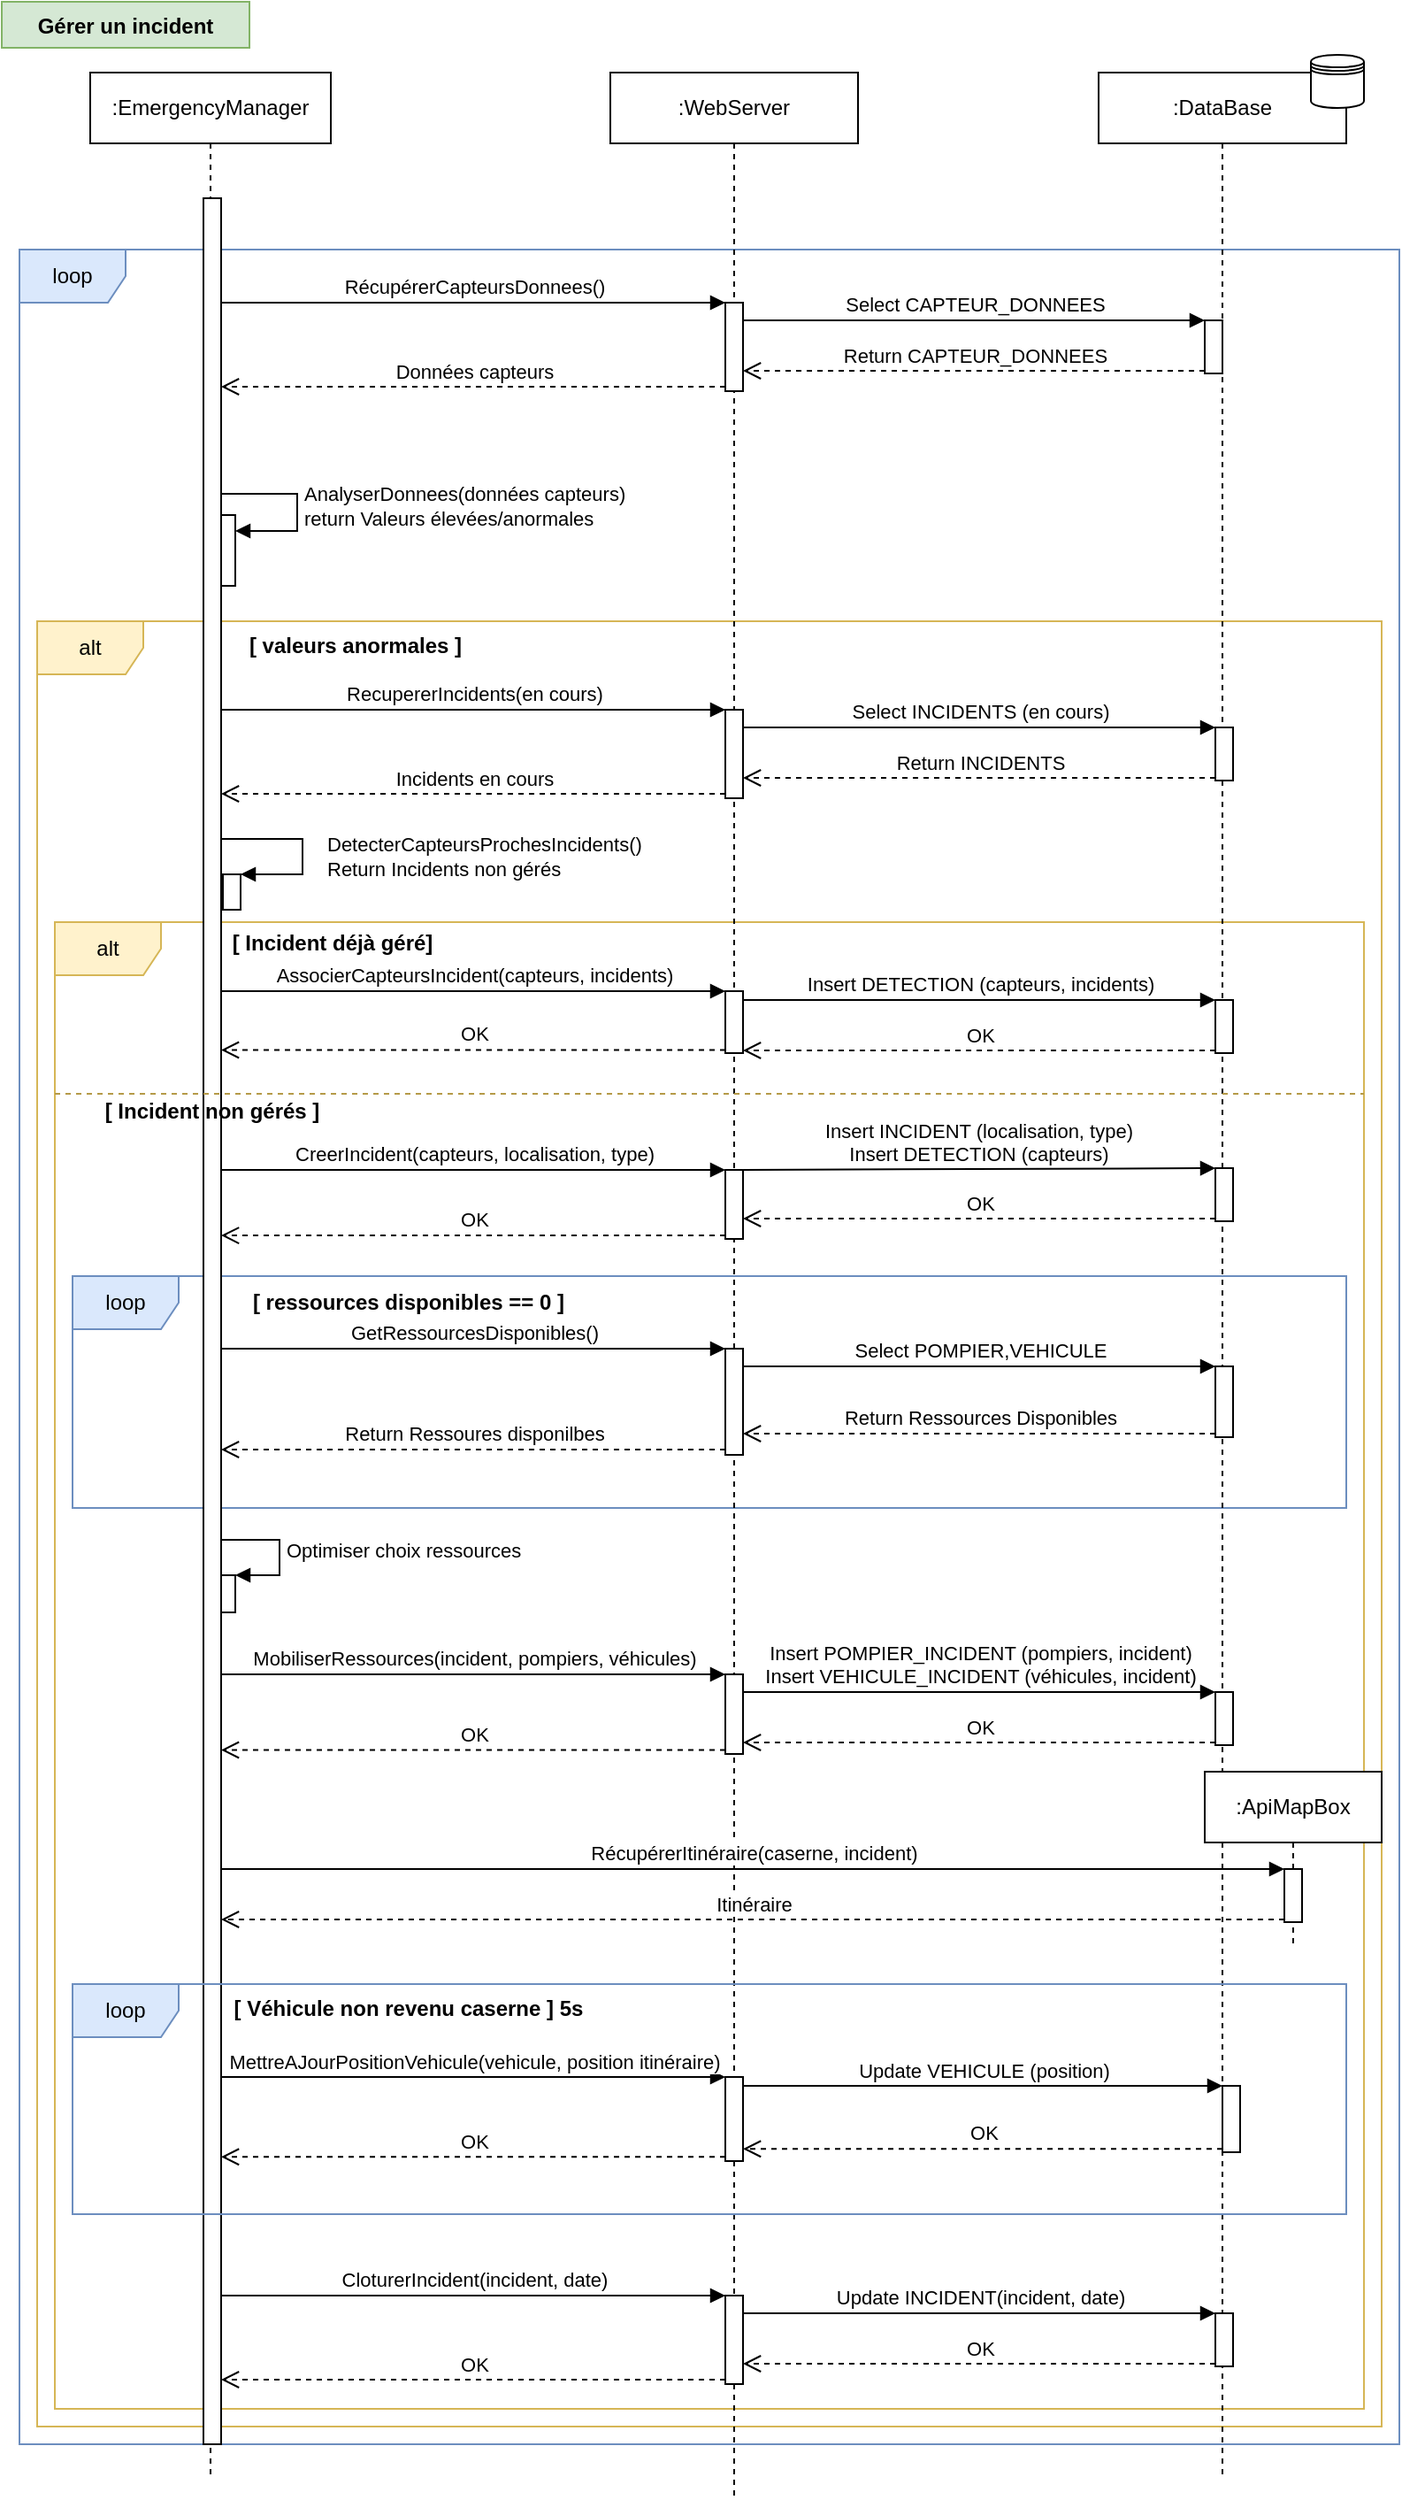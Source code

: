 <mxfile version="15.9.4" type="device"><diagram id="WO1y7NYF1jpxjAWp7IQo" name="Page-1"><mxGraphModel dx="1554" dy="634" grid="1" gridSize="10" guides="1" tooltips="1" connect="1" arrows="1" fold="1" page="1" pageScale="1" pageWidth="827" pageHeight="1169" math="0" shadow="0"><root><mxCell id="0"/><mxCell id="1" parent="0"/><mxCell id="0NI3Jx9Md3eOXbw_aIuL-7" value="loop" style="shape=umlFrame;whiteSpace=wrap;html=1;fillColor=#dae8fc;strokeColor=#6c8ebf;" parent="1" vertex="1"><mxGeometry x="10" y="140" width="780" height="1240" as="geometry"/></mxCell><mxCell id="0NI3Jx9Md3eOXbw_aIuL-18" value="alt" style="shape=umlFrame;whiteSpace=wrap;html=1;fillColor=#fff2cc;strokeColor=#d6b656;" parent="1" vertex="1"><mxGeometry x="20" y="350" width="760" height="1020" as="geometry"/></mxCell><mxCell id="cIaAr2CaBFqf2zcLKDMp-18" value="alt" style="shape=umlFrame;whiteSpace=wrap;html=1;fillColor=#fff2cc;strokeColor=#d6b656;" vertex="1" parent="1"><mxGeometry x="30" y="520" width="740" height="840" as="geometry"/></mxCell><mxCell id="0NI3Jx9Md3eOXbw_aIuL-32" value="loop" style="shape=umlFrame;whiteSpace=wrap;html=1;strokeColor=#6c8ebf;fillColor=#dae8fc;" parent="1" vertex="1"><mxGeometry x="40" y="720" width="720" height="131" as="geometry"/></mxCell><mxCell id="0NI3Jx9Md3eOXbw_aIuL-2" value=":EmergencyManager" style="shape=umlLifeline;perimeter=lifelinePerimeter;whiteSpace=wrap;html=1;container=1;collapsible=0;recursiveResize=0;outlineConnect=0;" parent="1" vertex="1"><mxGeometry x="50" y="40" width="136" height="1360" as="geometry"/></mxCell><mxCell id="0NI3Jx9Md3eOXbw_aIuL-16" value="" style="html=1;points=[];perimeter=orthogonalPerimeter;" parent="0NI3Jx9Md3eOXbw_aIuL-2" vertex="1"><mxGeometry x="72" y="250" width="10" height="40" as="geometry"/></mxCell><mxCell id="0NI3Jx9Md3eOXbw_aIuL-42" value="" style="html=1;points=[];perimeter=orthogonalPerimeter;" parent="0NI3Jx9Md3eOXbw_aIuL-2" vertex="1"><mxGeometry x="72" y="849" width="10" height="21" as="geometry"/></mxCell><mxCell id="cIaAr2CaBFqf2zcLKDMp-10" value="" style="html=1;points=[];perimeter=orthogonalPerimeter;" vertex="1" parent="0NI3Jx9Md3eOXbw_aIuL-2"><mxGeometry x="75" y="453" width="10" height="20" as="geometry"/></mxCell><mxCell id="0NI3Jx9Md3eOXbw_aIuL-9" value="" style="html=1;points=[];perimeter=orthogonalPerimeter;" parent="1" vertex="1"><mxGeometry x="114" y="111" width="10" height="1269" as="geometry"/></mxCell><mxCell id="0NI3Jx9Md3eOXbw_aIuL-3" value=":WebServer" style="shape=umlLifeline;perimeter=lifelinePerimeter;whiteSpace=wrap;html=1;container=1;collapsible=0;recursiveResize=0;outlineConnect=0;" parent="1" vertex="1"><mxGeometry x="344" y="40" width="140" height="1370" as="geometry"/></mxCell><mxCell id="0NI3Jx9Md3eOXbw_aIuL-10" value="" style="html=1;points=[];perimeter=orthogonalPerimeter;" parent="0NI3Jx9Md3eOXbw_aIuL-3" vertex="1"><mxGeometry x="65" y="130" width="10" height="50" as="geometry"/></mxCell><mxCell id="0NI3Jx9Md3eOXbw_aIuL-20" value="" style="html=1;points=[];perimeter=orthogonalPerimeter;" parent="0NI3Jx9Md3eOXbw_aIuL-3" vertex="1"><mxGeometry x="65" y="620" width="10" height="39" as="geometry"/></mxCell><mxCell id="0NI3Jx9Md3eOXbw_aIuL-26" value="" style="html=1;points=[];perimeter=orthogonalPerimeter;" parent="0NI3Jx9Md3eOXbw_aIuL-3" vertex="1"><mxGeometry x="65" y="721" width="10" height="60" as="geometry"/></mxCell><mxCell id="0NI3Jx9Md3eOXbw_aIuL-35" value="" style="html=1;points=[];perimeter=orthogonalPerimeter;" parent="0NI3Jx9Md3eOXbw_aIuL-3" vertex="1"><mxGeometry x="65" y="905" width="10" height="45" as="geometry"/></mxCell><mxCell id="0NI3Jx9Md3eOXbw_aIuL-49" value="" style="html=1;points=[];perimeter=orthogonalPerimeter;" parent="0NI3Jx9Md3eOXbw_aIuL-3" vertex="1"><mxGeometry x="65" y="1256" width="10" height="50" as="geometry"/></mxCell><mxCell id="cIaAr2CaBFqf2zcLKDMp-1" value="" style="html=1;points=[];perimeter=orthogonalPerimeter;" vertex="1" parent="0NI3Jx9Md3eOXbw_aIuL-3"><mxGeometry x="65" y="360" width="10" height="50" as="geometry"/></mxCell><mxCell id="cIaAr2CaBFqf2zcLKDMp-12" value="" style="html=1;points=[];perimeter=orthogonalPerimeter;" vertex="1" parent="0NI3Jx9Md3eOXbw_aIuL-3"><mxGeometry x="65" y="519" width="10" height="35" as="geometry"/></mxCell><mxCell id="0NI3Jx9Md3eOXbw_aIuL-4" value=":DataBase" style="shape=umlLifeline;perimeter=lifelinePerimeter;whiteSpace=wrap;html=1;container=1;collapsible=0;recursiveResize=0;outlineConnect=0;" parent="1" vertex="1"><mxGeometry x="620" y="40" width="140" height="1360" as="geometry"/></mxCell><mxCell id="0NI3Jx9Md3eOXbw_aIuL-13" value="" style="html=1;points=[];perimeter=orthogonalPerimeter;" parent="0NI3Jx9Md3eOXbw_aIuL-4" vertex="1"><mxGeometry x="60" y="140" width="10" height="30" as="geometry"/></mxCell><mxCell id="0NI3Jx9Md3eOXbw_aIuL-23" value="" style="html=1;points=[];perimeter=orthogonalPerimeter;" parent="0NI3Jx9Md3eOXbw_aIuL-4" vertex="1"><mxGeometry x="66" y="619" width="10" height="30" as="geometry"/></mxCell><mxCell id="0NI3Jx9Md3eOXbw_aIuL-29" value="" style="html=1;points=[];perimeter=orthogonalPerimeter;" parent="0NI3Jx9Md3eOXbw_aIuL-4" vertex="1"><mxGeometry x="66" y="731" width="10" height="40" as="geometry"/></mxCell><mxCell id="0NI3Jx9Md3eOXbw_aIuL-39" value="" style="html=1;points=[];perimeter=orthogonalPerimeter;" parent="0NI3Jx9Md3eOXbw_aIuL-4" vertex="1"><mxGeometry x="66" y="915" width="10" height="30" as="geometry"/></mxCell><mxCell id="0NI3Jx9Md3eOXbw_aIuL-55" value="" style="html=1;points=[];perimeter=orthogonalPerimeter;" parent="0NI3Jx9Md3eOXbw_aIuL-4" vertex="1"><mxGeometry x="66" y="1266" width="10" height="30" as="geometry"/></mxCell><mxCell id="cIaAr2CaBFqf2zcLKDMp-4" value="" style="html=1;points=[];perimeter=orthogonalPerimeter;" vertex="1" parent="0NI3Jx9Md3eOXbw_aIuL-4"><mxGeometry x="66" y="370" width="10" height="30" as="geometry"/></mxCell><mxCell id="cIaAr2CaBFqf2zcLKDMp-15" value="" style="html=1;points=[];perimeter=orthogonalPerimeter;" vertex="1" parent="0NI3Jx9Md3eOXbw_aIuL-4"><mxGeometry x="66" y="524" width="10" height="30" as="geometry"/></mxCell><mxCell id="0NI3Jx9Md3eOXbw_aIuL-5" value="" style="shape=datastore;whiteSpace=wrap;html=1;" parent="1" vertex="1"><mxGeometry x="740" y="30" width="30" height="30" as="geometry"/></mxCell><mxCell id="0NI3Jx9Md3eOXbw_aIuL-11" value="RécupérerCapteursDonnees()" style="html=1;verticalAlign=bottom;endArrow=block;entryX=0;entryY=0;rounded=0;" parent="1" source="0NI3Jx9Md3eOXbw_aIuL-9" target="0NI3Jx9Md3eOXbw_aIuL-10" edge="1"><mxGeometry relative="1" as="geometry"><mxPoint x="338.5" y="160" as="sourcePoint"/></mxGeometry></mxCell><mxCell id="0NI3Jx9Md3eOXbw_aIuL-12" value="Données capteurs" style="html=1;verticalAlign=bottom;endArrow=open;dashed=1;endSize=8;exitX=0;exitY=0.95;rounded=0;" parent="1" source="0NI3Jx9Md3eOXbw_aIuL-10" target="0NI3Jx9Md3eOXbw_aIuL-9" edge="1"><mxGeometry relative="1" as="geometry"><mxPoint x="530" y="100" as="targetPoint"/></mxGeometry></mxCell><mxCell id="0NI3Jx9Md3eOXbw_aIuL-14" value="Select CAPTEUR_DONNEES" style="html=1;verticalAlign=bottom;endArrow=block;entryX=0;entryY=0;rounded=0;" parent="1" source="0NI3Jx9Md3eOXbw_aIuL-10" target="0NI3Jx9Md3eOXbw_aIuL-13" edge="1"><mxGeometry relative="1" as="geometry"><mxPoint x="610" y="180" as="sourcePoint"/></mxGeometry></mxCell><mxCell id="0NI3Jx9Md3eOXbw_aIuL-15" value="Return CAPTEUR_DONNEES" style="html=1;verticalAlign=bottom;endArrow=open;dashed=1;endSize=8;exitX=0;exitY=0.95;rounded=0;" parent="1" source="0NI3Jx9Md3eOXbw_aIuL-13" target="0NI3Jx9Md3eOXbw_aIuL-10" edge="1"><mxGeometry relative="1" as="geometry"><mxPoint x="610" y="256" as="targetPoint"/></mxGeometry></mxCell><mxCell id="0NI3Jx9Md3eOXbw_aIuL-17" value="&lt;div&gt;AnalyserDonnees(données capteurs) &lt;br&gt;&lt;/div&gt;&lt;div&gt;return Valeurs élevées/anormales&lt;br&gt;&lt;/div&gt;" style="edgeStyle=orthogonalEdgeStyle;html=1;align=left;spacingLeft=2;endArrow=block;rounded=0;" parent="1" edge="1" target="0NI3Jx9Md3eOXbw_aIuL-16" source="0NI3Jx9Md3eOXbw_aIuL-9"><mxGeometry relative="1" as="geometry"><mxPoint x="136" y="268.202" as="sourcePoint"/><Array as="points"><mxPoint x="167" y="278"/><mxPoint x="167" y="299"/></Array><mxPoint x="142" y="299" as="targetPoint"/></mxGeometry></mxCell><mxCell id="0NI3Jx9Md3eOXbw_aIuL-19" value="[ valeurs anormales ]" style="text;align=center;fontStyle=1;verticalAlign=middle;spacingLeft=3;spacingRight=3;rotatable=0;points=[[0,0.5],[1,0.5]];portConstraint=eastwest;" parent="1" vertex="1"><mxGeometry x="160" y="350" width="80" height="26" as="geometry"/></mxCell><mxCell id="0NI3Jx9Md3eOXbw_aIuL-21" value="CreerIncident(capteurs, localisation, type)" style="html=1;verticalAlign=bottom;endArrow=block;entryX=0;entryY=0;rounded=0;" parent="1" source="0NI3Jx9Md3eOXbw_aIuL-9" target="0NI3Jx9Md3eOXbw_aIuL-20" edge="1"><mxGeometry relative="1" as="geometry"><mxPoint x="135" y="649" as="sourcePoint"/></mxGeometry></mxCell><mxCell id="0NI3Jx9Md3eOXbw_aIuL-22" value="OK" style="html=1;verticalAlign=bottom;endArrow=open;dashed=1;endSize=8;exitX=0;exitY=0.95;rounded=0;" parent="1" source="0NI3Jx9Md3eOXbw_aIuL-20" target="0NI3Jx9Md3eOXbw_aIuL-9" edge="1"><mxGeometry relative="1" as="geometry"><mxPoint x="135" y="696.5" as="targetPoint"/></mxGeometry></mxCell><mxCell id="0NI3Jx9Md3eOXbw_aIuL-24" value="&lt;div&gt;Insert INCIDENT (localisation, type)&lt;/div&gt;&lt;div&gt;Insert DETECTION (capteurs)&lt;/div&gt;" style="html=1;verticalAlign=bottom;endArrow=block;entryX=0;entryY=0;rounded=0;" parent="1" source="0NI3Jx9Md3eOXbw_aIuL-20" target="0NI3Jx9Md3eOXbw_aIuL-23" edge="1"><mxGeometry relative="1" as="geometry"><mxPoint x="616" y="659" as="sourcePoint"/></mxGeometry></mxCell><mxCell id="0NI3Jx9Md3eOXbw_aIuL-25" value="OK" style="html=1;verticalAlign=bottom;endArrow=open;dashed=1;endSize=8;exitX=0;exitY=0.95;rounded=0;" parent="1" source="0NI3Jx9Md3eOXbw_aIuL-23" target="0NI3Jx9Md3eOXbw_aIuL-20" edge="1"><mxGeometry relative="1" as="geometry"><mxPoint x="616" y="735" as="targetPoint"/></mxGeometry></mxCell><mxCell id="0NI3Jx9Md3eOXbw_aIuL-27" value="GetRessourcesDisponibles()" style="html=1;verticalAlign=bottom;endArrow=block;entryX=0;entryY=0;rounded=0;" parent="1" target="0NI3Jx9Md3eOXbw_aIuL-26" edge="1" source="0NI3Jx9Md3eOXbw_aIuL-9"><mxGeometry relative="1" as="geometry"><mxPoint x="135" y="761" as="sourcePoint"/></mxGeometry></mxCell><mxCell id="0NI3Jx9Md3eOXbw_aIuL-28" value="Return Ressoures disponilbes" style="html=1;verticalAlign=bottom;endArrow=open;dashed=1;endSize=8;exitX=0;exitY=0.95;rounded=0;" parent="1" source="0NI3Jx9Md3eOXbw_aIuL-26" edge="1" target="0NI3Jx9Md3eOXbw_aIuL-9"><mxGeometry relative="1" as="geometry"><mxPoint x="135" y="818" as="targetPoint"/></mxGeometry></mxCell><mxCell id="0NI3Jx9Md3eOXbw_aIuL-30" value="Select POMPIER,VEHICULE" style="html=1;verticalAlign=bottom;endArrow=block;entryX=0;entryY=0;rounded=0;" parent="1" source="0NI3Jx9Md3eOXbw_aIuL-26" target="0NI3Jx9Md3eOXbw_aIuL-29" edge="1"><mxGeometry relative="1" as="geometry"><mxPoint x="616" y="771" as="sourcePoint"/></mxGeometry></mxCell><mxCell id="0NI3Jx9Md3eOXbw_aIuL-31" value="Return Ressources Disponibles" style="html=1;verticalAlign=bottom;endArrow=open;dashed=1;endSize=8;exitX=0;exitY=0.95;rounded=0;" parent="1" source="0NI3Jx9Md3eOXbw_aIuL-29" target="0NI3Jx9Md3eOXbw_aIuL-26" edge="1"><mxGeometry relative="1" as="geometry"><mxPoint x="616" y="847" as="targetPoint"/></mxGeometry></mxCell><mxCell id="0NI3Jx9Md3eOXbw_aIuL-33" value="[ ressources disponibles == 0 ]" style="text;align=center;fontStyle=1;verticalAlign=middle;spacingLeft=3;spacingRight=3;rotatable=0;points=[[0,0.5],[1,0.5]];portConstraint=eastwest;" parent="1" vertex="1"><mxGeometry x="190" y="721" width="80" height="26" as="geometry"/></mxCell><mxCell id="0NI3Jx9Md3eOXbw_aIuL-34" value="Gérer un incident" style="text;align=center;fontStyle=1;verticalAlign=middle;spacingLeft=3;spacingRight=3;strokeColor=#82b366;rotatable=0;points=[[0,0.5],[1,0.5]];portConstraint=eastwest;fillColor=#d5e8d4;" parent="1" vertex="1"><mxGeometry width="140" height="26" as="geometry"/></mxCell><mxCell id="0NI3Jx9Md3eOXbw_aIuL-36" value="MobiliserRessources(incident, pompiers, véhicules)" style="html=1;verticalAlign=bottom;endArrow=block;entryX=0;entryY=0;rounded=0;" parent="1" target="0NI3Jx9Md3eOXbw_aIuL-35" edge="1"><mxGeometry relative="1" as="geometry"><mxPoint x="124" y="945" as="sourcePoint"/></mxGeometry></mxCell><mxCell id="0NI3Jx9Md3eOXbw_aIuL-37" value="OK" style="html=1;verticalAlign=bottom;endArrow=open;dashed=1;endSize=8;exitX=0;exitY=0.95;rounded=0;" parent="1" source="0NI3Jx9Md3eOXbw_aIuL-35" edge="1" target="0NI3Jx9Md3eOXbw_aIuL-9"><mxGeometry relative="1" as="geometry"><mxPoint x="124" y="992.5" as="targetPoint"/></mxGeometry></mxCell><mxCell id="0NI3Jx9Md3eOXbw_aIuL-40" value="&lt;div&gt;Insert POMPIER_INCIDENT (pompiers, incident)&lt;/div&gt;&lt;div&gt;Insert VEHICULE_INCIDENT (véhicules, incident)&lt;br&gt;&lt;/div&gt;&lt;div&gt;&lt;/div&gt;" style="html=1;verticalAlign=bottom;endArrow=block;entryX=0;entryY=0;rounded=0;" parent="1" source="0NI3Jx9Md3eOXbw_aIuL-35" target="0NI3Jx9Md3eOXbw_aIuL-39" edge="1"><mxGeometry relative="1" as="geometry"><mxPoint x="616" y="955" as="sourcePoint"/></mxGeometry></mxCell><mxCell id="0NI3Jx9Md3eOXbw_aIuL-41" value="OK" style="html=1;verticalAlign=bottom;endArrow=open;dashed=1;endSize=8;exitX=0;exitY=0.95;rounded=0;" parent="1" source="0NI3Jx9Md3eOXbw_aIuL-39" target="0NI3Jx9Md3eOXbw_aIuL-35" edge="1"><mxGeometry relative="1" as="geometry"><mxPoint x="616" y="1031" as="targetPoint"/></mxGeometry></mxCell><mxCell id="0NI3Jx9Md3eOXbw_aIuL-50" value="CloturerIncident(incident, date)" style="html=1;verticalAlign=bottom;endArrow=block;entryX=0;entryY=0;rounded=0;" parent="1" target="0NI3Jx9Md3eOXbw_aIuL-49" edge="1"><mxGeometry relative="1" as="geometry"><mxPoint x="124" y="1296" as="sourcePoint"/></mxGeometry></mxCell><mxCell id="0NI3Jx9Md3eOXbw_aIuL-51" value="OK" style="html=1;verticalAlign=bottom;endArrow=open;dashed=1;endSize=8;exitX=0;exitY=0.95;rounded=0;" parent="1" source="0NI3Jx9Md3eOXbw_aIuL-49" edge="1"><mxGeometry relative="1" as="geometry"><mxPoint x="124" y="1343.5" as="targetPoint"/></mxGeometry></mxCell><mxCell id="0NI3Jx9Md3eOXbw_aIuL-56" value="Update INCIDENT(incident, date)" style="html=1;verticalAlign=bottom;endArrow=block;entryX=0;entryY=0;rounded=0;" parent="1" source="0NI3Jx9Md3eOXbw_aIuL-49" target="0NI3Jx9Md3eOXbw_aIuL-55" edge="1"><mxGeometry relative="1" as="geometry"><mxPoint x="616" y="1306" as="sourcePoint"/></mxGeometry></mxCell><mxCell id="0NI3Jx9Md3eOXbw_aIuL-57" value="OK" style="html=1;verticalAlign=bottom;endArrow=open;dashed=1;endSize=8;exitX=0;exitY=0.95;rounded=0;" parent="1" source="0NI3Jx9Md3eOXbw_aIuL-55" target="0NI3Jx9Md3eOXbw_aIuL-49" edge="1"><mxGeometry relative="1" as="geometry"><mxPoint x="616" y="1382" as="targetPoint"/></mxGeometry></mxCell><mxCell id="cIaAr2CaBFqf2zcLKDMp-2" value="RecupererIncidents(en cours)" style="html=1;verticalAlign=bottom;endArrow=block;entryX=0;entryY=0;rounded=0;" edge="1" target="cIaAr2CaBFqf2zcLKDMp-1" parent="1" source="0NI3Jx9Md3eOXbw_aIuL-9"><mxGeometry relative="1" as="geometry"><mxPoint x="339" y="400" as="sourcePoint"/></mxGeometry></mxCell><mxCell id="cIaAr2CaBFqf2zcLKDMp-3" value="Incidents en cours" style="html=1;verticalAlign=bottom;endArrow=open;dashed=1;endSize=8;exitX=0;exitY=0.95;rounded=0;" edge="1" source="cIaAr2CaBFqf2zcLKDMp-1" parent="1" target="0NI3Jx9Md3eOXbw_aIuL-9"><mxGeometry relative="1" as="geometry"><mxPoint x="339" y="476" as="targetPoint"/></mxGeometry></mxCell><mxCell id="cIaAr2CaBFqf2zcLKDMp-5" value="Select INCIDENTS (en cours)" style="html=1;verticalAlign=bottom;endArrow=block;entryX=0;entryY=0;rounded=0;" edge="1" target="cIaAr2CaBFqf2zcLKDMp-4" parent="1" source="cIaAr2CaBFqf2zcLKDMp-1"><mxGeometry relative="1" as="geometry"><mxPoint x="616" y="410" as="sourcePoint"/></mxGeometry></mxCell><mxCell id="cIaAr2CaBFqf2zcLKDMp-6" value="Return INCIDENTS" style="html=1;verticalAlign=bottom;endArrow=open;dashed=1;endSize=8;exitX=0;exitY=0.95;rounded=0;" edge="1" source="cIaAr2CaBFqf2zcLKDMp-4" parent="1" target="cIaAr2CaBFqf2zcLKDMp-1"><mxGeometry relative="1" as="geometry"><mxPoint x="616" y="486" as="targetPoint"/></mxGeometry></mxCell><mxCell id="cIaAr2CaBFqf2zcLKDMp-11" value="&lt;div&gt;DetecterCapteursProchesIncidents()&lt;/div&gt;&lt;div&gt;Return Incidents non gérés&lt;br&gt;&lt;/div&gt;" style="edgeStyle=orthogonalEdgeStyle;html=1;align=left;spacingLeft=2;endArrow=block;rounded=0;entryX=1;entryY=0;" edge="1" target="cIaAr2CaBFqf2zcLKDMp-10" parent="1"><mxGeometry x="0.098" y="10" relative="1" as="geometry"><mxPoint x="124" y="473" as="sourcePoint"/><Array as="points"><mxPoint x="170" y="473"/><mxPoint x="170" y="493"/></Array><mxPoint as="offset"/></mxGeometry></mxCell><mxCell id="cIaAr2CaBFqf2zcLKDMp-14" value="OK" style="html=1;verticalAlign=bottom;endArrow=open;dashed=1;endSize=8;exitX=0;exitY=0.95;rounded=0;" edge="1" source="cIaAr2CaBFqf2zcLKDMp-12" parent="1"><mxGeometry relative="1" as="geometry"><mxPoint x="124" y="592.25" as="targetPoint"/></mxGeometry></mxCell><mxCell id="cIaAr2CaBFqf2zcLKDMp-13" value="AssocierCapteursIncident(capteurs, incidents)" style="html=1;verticalAlign=bottom;endArrow=block;entryX=0;entryY=0;rounded=0;" edge="1" target="cIaAr2CaBFqf2zcLKDMp-12" parent="1"><mxGeometry relative="1" as="geometry"><mxPoint x="124" y="559" as="sourcePoint"/></mxGeometry></mxCell><mxCell id="cIaAr2CaBFqf2zcLKDMp-16" value="Insert DETECTION (capteurs, incidents)" style="html=1;verticalAlign=bottom;endArrow=block;entryX=0;entryY=0;rounded=0;" edge="1" target="cIaAr2CaBFqf2zcLKDMp-15" parent="1" source="cIaAr2CaBFqf2zcLKDMp-12"><mxGeometry relative="1" as="geometry"><mxPoint x="616" y="564" as="sourcePoint"/></mxGeometry></mxCell><mxCell id="cIaAr2CaBFqf2zcLKDMp-17" value="OK" style="html=1;verticalAlign=bottom;endArrow=open;dashed=1;endSize=8;exitX=0;exitY=0.95;rounded=0;" edge="1" source="cIaAr2CaBFqf2zcLKDMp-15" parent="1" target="cIaAr2CaBFqf2zcLKDMp-12"><mxGeometry relative="1" as="geometry"><mxPoint x="616" y="640" as="targetPoint"/></mxGeometry></mxCell><mxCell id="cIaAr2CaBFqf2zcLKDMp-19" value="[ Incident déjà géré]" style="text;align=center;fontStyle=1;verticalAlign=middle;spacingLeft=3;spacingRight=3;rotatable=0;points=[[0,0.5],[1,0.5]];portConstraint=eastwest;" vertex="1" parent="1"><mxGeometry x="147" y="518" width="80" height="26" as="geometry"/></mxCell><mxCell id="cIaAr2CaBFqf2zcLKDMp-21" value="[ Incident non gérés ]" style="text;align=center;fontStyle=1;verticalAlign=middle;spacingLeft=3;spacingRight=3;rotatable=0;points=[[0,0.5],[1,0.5]];portConstraint=eastwest;" vertex="1" parent="1"><mxGeometry x="79" y="613" width="80" height="26" as="geometry"/></mxCell><mxCell id="cIaAr2CaBFqf2zcLKDMp-24" value=":ApiMapBox" style="shape=umlLifeline;perimeter=lifelinePerimeter;whiteSpace=wrap;html=1;container=1;collapsible=0;recursiveResize=0;outlineConnect=0;" vertex="1" parent="1"><mxGeometry x="680" y="1000" width="100" height="100" as="geometry"/></mxCell><mxCell id="cIaAr2CaBFqf2zcLKDMp-25" value="" style="html=1;points=[];perimeter=orthogonalPerimeter;strokeColor=#000000;" vertex="1" parent="cIaAr2CaBFqf2zcLKDMp-24"><mxGeometry x="45" y="55" width="10" height="30" as="geometry"/></mxCell><mxCell id="cIaAr2CaBFqf2zcLKDMp-26" value="RécupérerItinéraire(caserne, incident)" style="html=1;verticalAlign=bottom;endArrow=block;entryX=0;entryY=0;rounded=0;" edge="1" target="cIaAr2CaBFqf2zcLKDMp-25" parent="1" source="0NI3Jx9Md3eOXbw_aIuL-9"><mxGeometry relative="1" as="geometry"><mxPoint x="660" y="1060" as="sourcePoint"/></mxGeometry></mxCell><mxCell id="cIaAr2CaBFqf2zcLKDMp-27" value="Itinéraire" style="html=1;verticalAlign=bottom;endArrow=open;dashed=1;endSize=8;exitX=0;exitY=0.95;rounded=0;" edge="1" source="cIaAr2CaBFqf2zcLKDMp-25" parent="1" target="0NI3Jx9Md3eOXbw_aIuL-9"><mxGeometry relative="1" as="geometry"><mxPoint x="660" y="1136" as="targetPoint"/></mxGeometry></mxCell><mxCell id="cIaAr2CaBFqf2zcLKDMp-28" value="loop" style="shape=umlFrame;whiteSpace=wrap;html=1;strokeColor=#6c8ebf;fillColor=#dae8fc;" vertex="1" parent="1"><mxGeometry x="40" y="1120" width="720" height="130" as="geometry"/></mxCell><mxCell id="cIaAr2CaBFqf2zcLKDMp-29" value="[ Véhicule non revenu caserne ] 5s" style="text;align=center;fontStyle=1;verticalAlign=middle;spacingLeft=3;spacingRight=3;rotatable=0;points=[[0,0.5],[1,0.5]];portConstraint=eastwest;" vertex="1" parent="1"><mxGeometry x="190" y="1120" width="80" height="26" as="geometry"/></mxCell><mxCell id="cIaAr2CaBFqf2zcLKDMp-30" value="" style="html=1;points=[];perimeter=orthogonalPerimeter;strokeColor=#000000;" vertex="1" parent="1"><mxGeometry x="409" y="1172.5" width="10" height="47.5" as="geometry"/></mxCell><mxCell id="cIaAr2CaBFqf2zcLKDMp-31" value="MettreAJourPositionVehicule(vehicule, position itinéraire)" style="html=1;verticalAlign=bottom;endArrow=block;entryX=0;entryY=0;rounded=0;" edge="1" target="cIaAr2CaBFqf2zcLKDMp-30" parent="1"><mxGeometry relative="1" as="geometry"><mxPoint x="124" y="1172.5" as="sourcePoint"/></mxGeometry></mxCell><mxCell id="cIaAr2CaBFqf2zcLKDMp-32" value="OK" style="html=1;verticalAlign=bottom;endArrow=open;dashed=1;endSize=8;exitX=0;exitY=0.95;rounded=0;" edge="1" source="cIaAr2CaBFqf2zcLKDMp-30" parent="1"><mxGeometry relative="1" as="geometry"><mxPoint x="124" y="1217.625" as="targetPoint"/></mxGeometry></mxCell><mxCell id="cIaAr2CaBFqf2zcLKDMp-33" value="" style="html=1;points=[];perimeter=orthogonalPerimeter;strokeColor=#000000;" vertex="1" parent="1"><mxGeometry x="690" y="1177.5" width="10" height="37.5" as="geometry"/></mxCell><mxCell id="cIaAr2CaBFqf2zcLKDMp-34" value="Update VEHICULE (position)" style="html=1;verticalAlign=bottom;endArrow=block;entryX=0;entryY=0;rounded=0;" edge="1" target="cIaAr2CaBFqf2zcLKDMp-33" parent="1" source="cIaAr2CaBFqf2zcLKDMp-30"><mxGeometry relative="1" as="geometry"><mxPoint x="620" y="1172.5" as="sourcePoint"/></mxGeometry></mxCell><mxCell id="cIaAr2CaBFqf2zcLKDMp-35" value="OK" style="html=1;verticalAlign=bottom;endArrow=open;dashed=1;endSize=8;exitX=0;exitY=0.95;rounded=0;" edge="1" source="cIaAr2CaBFqf2zcLKDMp-33" parent="1" target="cIaAr2CaBFqf2zcLKDMp-30"><mxGeometry relative="1" as="geometry"><mxPoint x="620" y="1248.5" as="targetPoint"/></mxGeometry></mxCell><mxCell id="0NI3Jx9Md3eOXbw_aIuL-43" value="Optimiser choix ressources " style="edgeStyle=orthogonalEdgeStyle;html=1;align=left;spacingLeft=2;endArrow=block;rounded=0;entryX=1;entryY=0;" parent="1" target="0NI3Jx9Md3eOXbw_aIuL-42" edge="1" source="0NI3Jx9Md3eOXbw_aIuL-9"><mxGeometry relative="1" as="geometry"><mxPoint x="127" y="869" as="sourcePoint"/><Array as="points"><mxPoint x="157" y="869"/><mxPoint x="157" y="889"/></Array></mxGeometry></mxCell><mxCell id="cIaAr2CaBFqf2zcLKDMp-20" value="" style="line;strokeWidth=1;fillColor=none;align=left;verticalAlign=middle;spacingTop=-1;spacingLeft=3;spacingRight=3;rotatable=0;labelPosition=right;points=[];portConstraint=eastwest;dashed=1;strokeColor=#B59A48;" vertex="1" parent="1"><mxGeometry x="30" y="613" width="740" height="8" as="geometry"/></mxCell></root></mxGraphModel></diagram></mxfile>